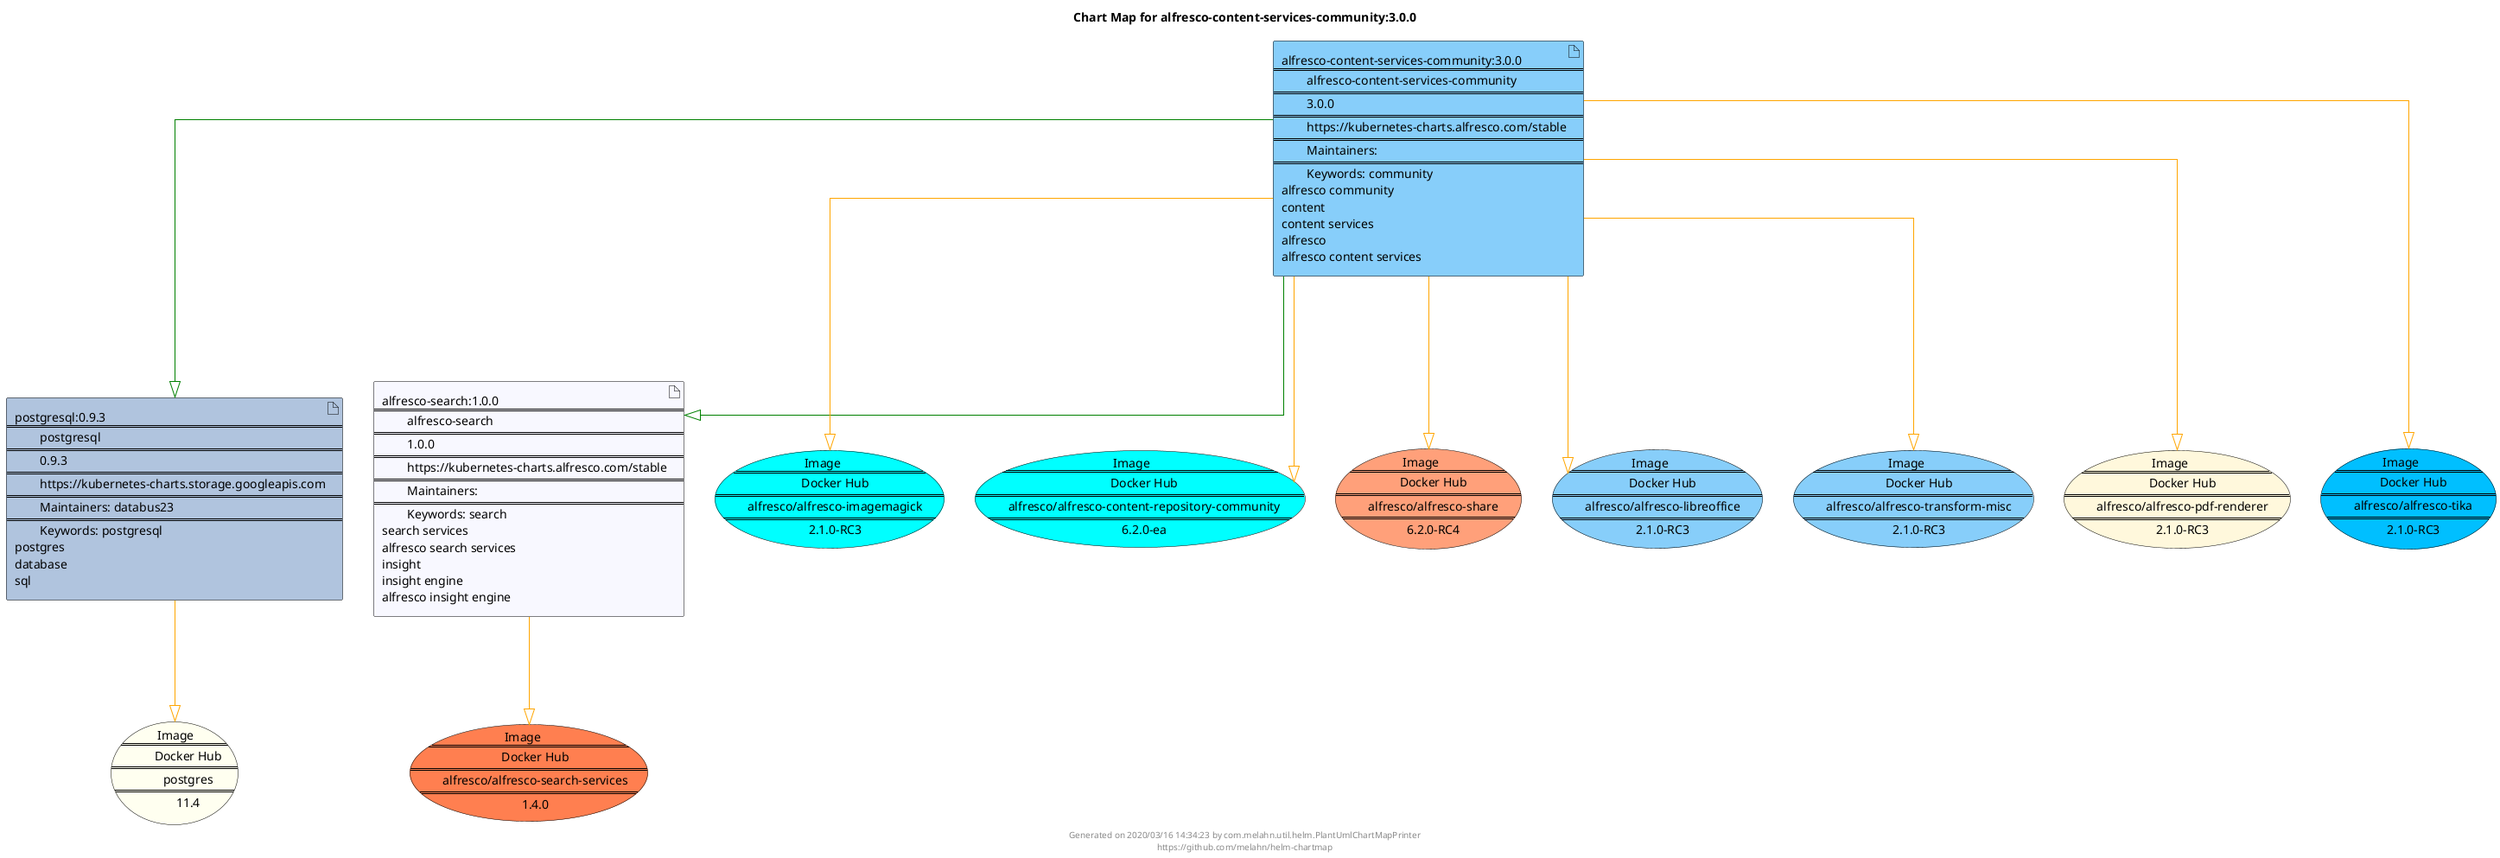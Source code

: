 @startuml
skinparam linetype ortho
skinparam backgroundColor white
skinparam usecaseBorderColor black
skinparam usecaseArrowColor LightSlateGray
skinparam artifactBorderColor black
skinparam artifactArrowColor LightSlateGray

title Chart Map for alfresco-content-services-community:3.0.0

'There are 3 referenced Helm Charts
artifact "postgresql:0.9.3\n====\n\tpostgresql\n====\n\t0.9.3\n====\n\thttps://kubernetes-charts.storage.googleapis.com\n====\n\tMaintainers: databus23\n====\n\tKeywords: postgresql\npostgres\ndatabase\nsql" as postgresql_0_9_3 #LightSteelBlue
artifact "alfresco-search:1.0.0\n====\n\talfresco-search\n====\n\t1.0.0\n====\n\thttps://kubernetes-charts.alfresco.com/stable\n====\n\tMaintainers: \n====\n\tKeywords: search\nsearch services\nalfresco search services\ninsight\ninsight engine\nalfresco insight engine" as alfresco_search_1_0_0 #GhostWhite
artifact "alfresco-content-services-community:3.0.0\n====\n\talfresco-content-services-community\n====\n\t3.0.0\n====\n\thttps://kubernetes-charts.alfresco.com/stable\n====\n\tMaintainers: \n====\n\tKeywords: community\nalfresco community\ncontent\ncontent services\nalfresco\nalfresco content services" as alfresco_content_services_community_3_0_0 #LightSkyBlue

'There are 9 referenced Docker Images
usecase "Image\n====\n\tDocker Hub\n====\n\tpostgres\n====\n\t11.4" as postgres_11_4 #Ivory
usecase "Image\n====\n\tDocker Hub\n====\n\talfresco/alfresco-imagemagick\n====\n\t2.1.0-RC3" as alfresco_alfresco_imagemagick_2_1_0_RC3 #Aqua
usecase "Image\n====\n\tDocker Hub\n====\n\talfresco/alfresco-content-repository-community\n====\n\t6.2.0-ea" as alfresco_alfresco_content_repository_community_6_2_0_ea #Aqua
usecase "Image\n====\n\tDocker Hub\n====\n\talfresco/alfresco-share\n====\n\t6.2.0-RC4" as alfresco_alfresco_share_6_2_0_RC4 #LightSalmon
usecase "Image\n====\n\tDocker Hub\n====\n\talfresco/alfresco-search-services\n====\n\t1.4.0" as alfresco_alfresco_search_services_1_4_0 #Coral
usecase "Image\n====\n\tDocker Hub\n====\n\talfresco/alfresco-libreoffice\n====\n\t2.1.0-RC3" as alfresco_alfresco_libreoffice_2_1_0_RC3 #LightSkyBlue
usecase "Image\n====\n\tDocker Hub\n====\n\talfresco/alfresco-transform-misc\n====\n\t2.1.0-RC3" as alfresco_alfresco_transform_misc_2_1_0_RC3 #LightSkyBlue
usecase "Image\n====\n\tDocker Hub\n====\n\talfresco/alfresco-pdf-renderer\n====\n\t2.1.0-RC3" as alfresco_alfresco_pdf_renderer_2_1_0_RC3 #Cornsilk
usecase "Image\n====\n\tDocker Hub\n====\n\talfresco/alfresco-tika\n====\n\t2.1.0-RC3" as alfresco_alfresco_tika_2_1_0_RC3 #DeepSkyBlue

'Chart Dependencies
alfresco_content_services_community_3_0_0--[#green]-|>alfresco_search_1_0_0
alfresco_content_services_community_3_0_0--[#green]-|>postgresql_0_9_3
postgresql_0_9_3--[#orange]-|>postgres_11_4
alfresco_search_1_0_0--[#orange]-|>alfresco_alfresco_search_services_1_4_0
alfresco_content_services_community_3_0_0--[#orange]-|>alfresco_alfresco_content_repository_community_6_2_0_ea
alfresco_content_services_community_3_0_0--[#orange]-|>alfresco_alfresco_share_6_2_0_RC4
alfresco_content_services_community_3_0_0--[#orange]-|>alfresco_alfresco_libreoffice_2_1_0_RC3
alfresco_content_services_community_3_0_0--[#orange]-|>alfresco_alfresco_pdf_renderer_2_1_0_RC3
alfresco_content_services_community_3_0_0--[#orange]-|>alfresco_alfresco_transform_misc_2_1_0_RC3
alfresco_content_services_community_3_0_0--[#orange]-|>alfresco_alfresco_imagemagick_2_1_0_RC3
alfresco_content_services_community_3_0_0--[#orange]-|>alfresco_alfresco_tika_2_1_0_RC3

center footer Generated on 2020/03/16 14:34:23 by com.melahn.util.helm.PlantUmlChartMapPrinter\nhttps://github.com/melahn/helm-chartmap
@enduml
